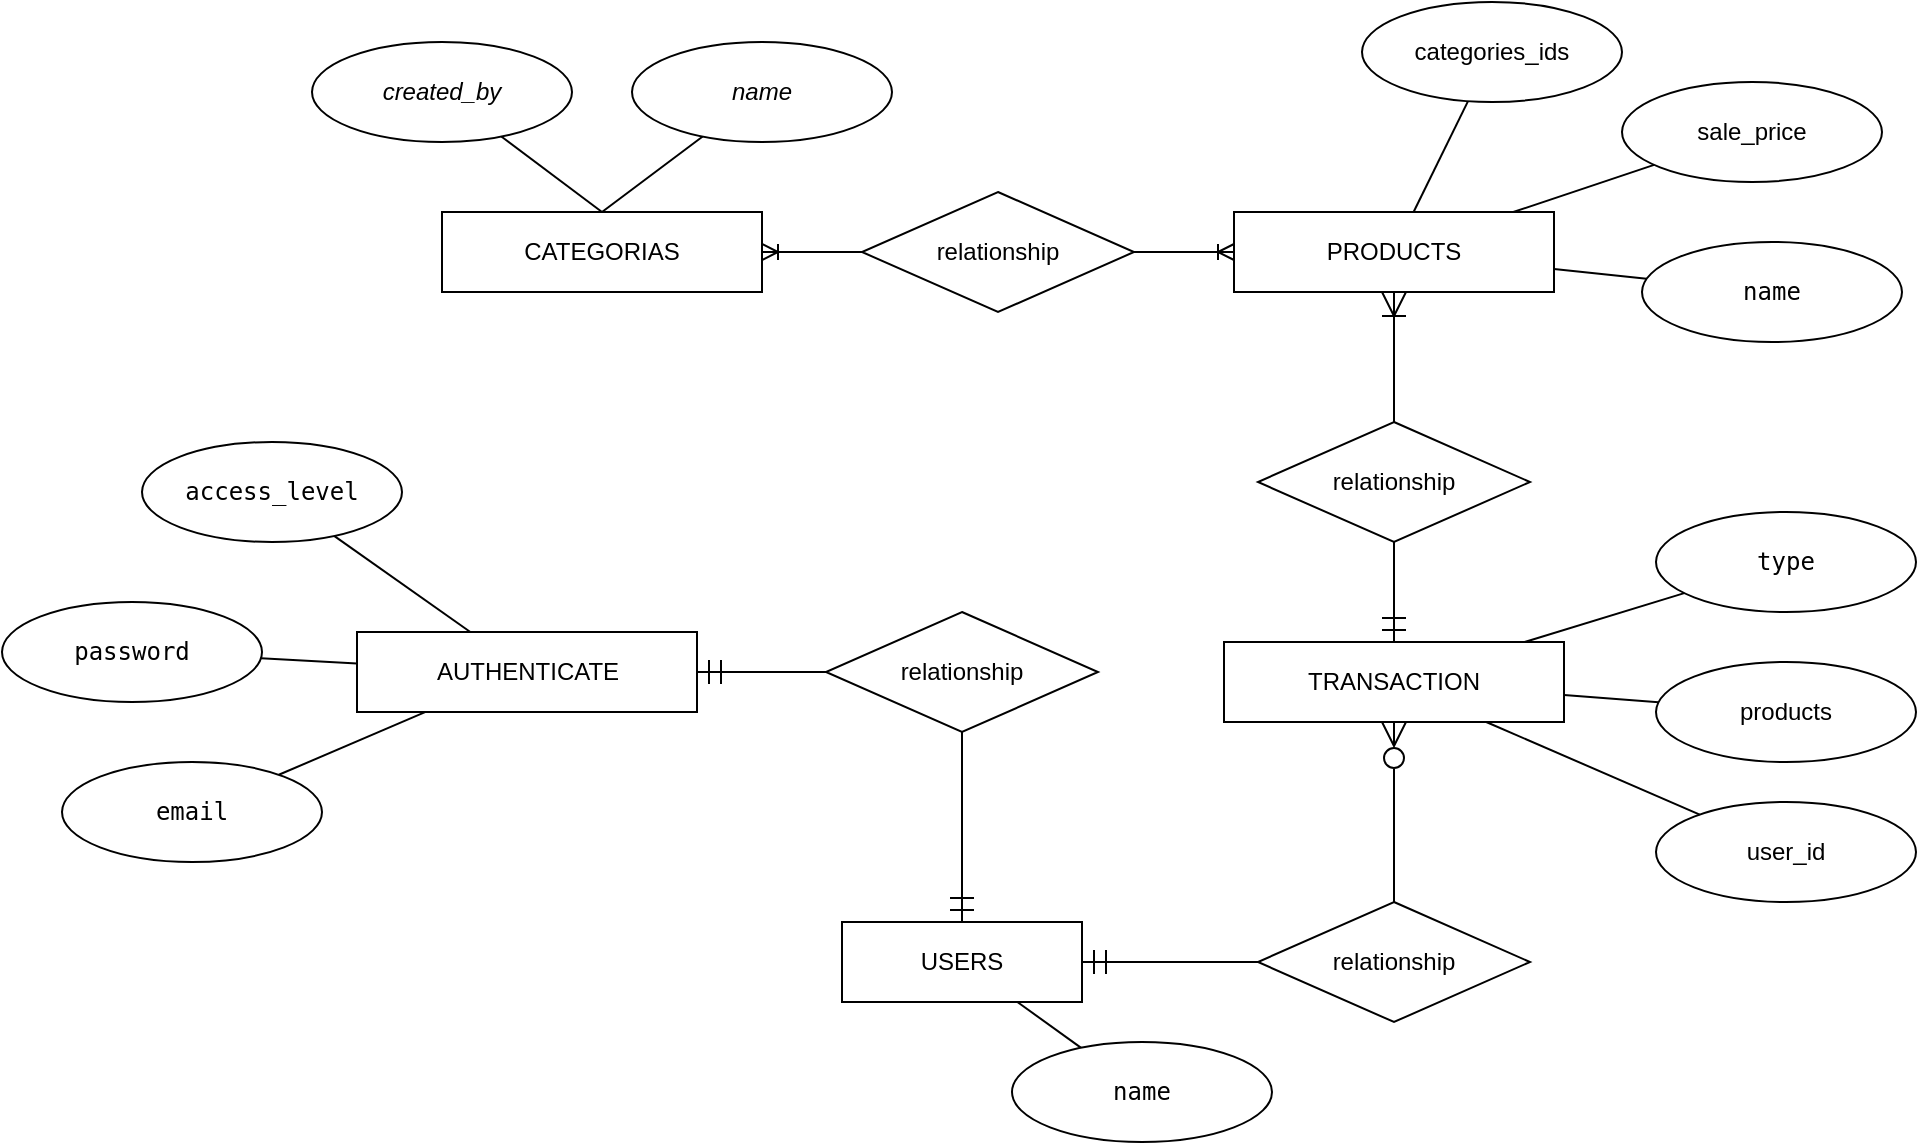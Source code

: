 <mxfile version="20.8.16" type="device"><diagram name="Página-1" id="SvdnRPYxMJ3krHXn9RiO"><mxGraphModel dx="2200" dy="1025" grid="1" gridSize="10" guides="1" tooltips="1" connect="1" arrows="1" fold="1" page="1" pageScale="1" pageWidth="827" pageHeight="1169" math="0" shadow="0"><root><mxCell id="0"/><mxCell id="1" parent="0"/><mxCell id="wTyL-aqdrK1vnBDdF5bI-105" style="edgeStyle=none;rounded=0;orthogonalLoop=1;jettySize=auto;html=1;startArrow=ERmandOne;startFill=0;endArrow=none;endFill=0;startSize=10;endSize=10;" parent="1" source="wTyL-aqdrK1vnBDdF5bI-79" target="wTyL-aqdrK1vnBDdF5bI-104" edge="1"><mxGeometry relative="1" as="geometry"><mxPoint x="319" y="580" as="targetPoint"/></mxGeometry></mxCell><mxCell id="wTyL-aqdrK1vnBDdF5bI-79" value="USERS" style="rounded=0;whiteSpace=wrap;html=1;" parent="1" vertex="1"><mxGeometry x="290" y="740" width="120" height="40" as="geometry"/></mxCell><mxCell id="wTyL-aqdrK1vnBDdF5bI-83" style="rounded=0;orthogonalLoop=1;jettySize=auto;html=1;startArrow=none;startFill=0;endArrow=none;endFill=0;" parent="1" source="wTyL-aqdrK1vnBDdF5bI-82" target="gVKyPZoOk04BtKXPy0Yf-1" edge="1"><mxGeometry relative="1" as="geometry"/></mxCell><mxCell id="wTyL-aqdrK1vnBDdF5bI-82" value="&lt;div style=&quot;text-align: left;&quot;&gt;&lt;pre dir=&quot;ltr&quot; id=&quot;tw-target-text&quot; data-placeholder=&quot;Tradução&quot; class=&quot;tw-data-text tw-text-large tw-ta&quot;&gt;access_level&lt;/pre&gt;&lt;/div&gt;" style="ellipse;whiteSpace=wrap;html=1;rounded=0;" parent="1" vertex="1"><mxGeometry x="-60" y="500" width="130" height="50" as="geometry"/></mxCell><mxCell id="jM7ue7kh2JnD00YcZf3x-1" style="edgeStyle=none;rounded=0;orthogonalLoop=1;jettySize=auto;html=1;entryX=0.75;entryY=0;entryDx=0;entryDy=0;fontSize=10;startArrow=none;startFill=0;endArrow=none;endFill=0;startSize=10;endSize=10;targetPerimeterSpacing=10;" edge="1" parent="1" source="wTyL-aqdrK1vnBDdF5bI-96" target="gVKyPZoOk04BtKXPy0Yf-1"><mxGeometry relative="1" as="geometry"/></mxCell><mxCell id="wTyL-aqdrK1vnBDdF5bI-96" value="&lt;div style=&quot;text-align: left;&quot;&gt;&lt;pre dir=&quot;ltr&quot; id=&quot;tw-target-text&quot; data-placeholder=&quot;Tradução&quot; class=&quot;tw-data-text tw-text-large tw-ta&quot;&gt;email&lt;/pre&gt;&lt;/div&gt;" style="ellipse;whiteSpace=wrap;html=1;rounded=0;" parent="1" vertex="1"><mxGeometry x="-100" y="660" width="130" height="50" as="geometry"/></mxCell><mxCell id="wTyL-aqdrK1vnBDdF5bI-97" style="edgeStyle=none;rounded=0;orthogonalLoop=1;jettySize=auto;html=1;startArrow=none;startFill=0;endArrow=none;endFill=0;" parent="1" source="wTyL-aqdrK1vnBDdF5bI-98" target="wTyL-aqdrK1vnBDdF5bI-79" edge="1"><mxGeometry relative="1" as="geometry"><mxPoint x="26.851" y="546.793" as="sourcePoint"/><mxPoint x="90" y="590" as="targetPoint"/></mxGeometry></mxCell><mxCell id="wTyL-aqdrK1vnBDdF5bI-98" value="&lt;div style=&quot;text-align: left;&quot;&gt;&lt;pre dir=&quot;ltr&quot; id=&quot;tw-target-text&quot; data-placeholder=&quot;Tradução&quot; class=&quot;tw-data-text tw-text-large tw-ta&quot;&gt;name&lt;/pre&gt;&lt;/div&gt;" style="ellipse;whiteSpace=wrap;html=1;rounded=0;" parent="1" vertex="1"><mxGeometry x="375" y="800" width="130" height="50" as="geometry"/></mxCell><mxCell id="wTyL-aqdrK1vnBDdF5bI-99" value="PRODUCTS" style="rounded=0;whiteSpace=wrap;html=1;" parent="1" vertex="1"><mxGeometry x="486" y="385" width="160" height="40" as="geometry"/></mxCell><mxCell id="wTyL-aqdrK1vnBDdF5bI-100" value="TRANSACTION" style="rounded=0;whiteSpace=wrap;html=1;" parent="1" vertex="1"><mxGeometry x="481" y="600" width="170" height="40" as="geometry"/></mxCell><mxCell id="wTyL-aqdrK1vnBDdF5bI-102" style="edgeStyle=none;rounded=0;orthogonalLoop=1;jettySize=auto;html=1;entryX=0.5;entryY=1;entryDx=0;entryDy=0;startArrow=none;startFill=0;endArrow=ERoneToMany;endFill=0;startSize=10;endSize=10;" parent="1" source="wTyL-aqdrK1vnBDdF5bI-101" target="wTyL-aqdrK1vnBDdF5bI-99" edge="1"><mxGeometry relative="1" as="geometry"/></mxCell><mxCell id="wTyL-aqdrK1vnBDdF5bI-103" style="edgeStyle=none;rounded=0;orthogonalLoop=1;jettySize=auto;html=1;entryX=0.5;entryY=0;entryDx=0;entryDy=0;startArrow=none;startFill=0;endArrow=ERmandOne;endFill=0;startSize=10;endSize=10;" parent="1" source="wTyL-aqdrK1vnBDdF5bI-101" target="wTyL-aqdrK1vnBDdF5bI-100" edge="1"><mxGeometry relative="1" as="geometry"/></mxCell><mxCell id="wTyL-aqdrK1vnBDdF5bI-101" value="relationship" style="rhombus;whiteSpace=wrap;html=1;" parent="1" vertex="1"><mxGeometry x="498" y="490" width="136" height="60" as="geometry"/></mxCell><mxCell id="wTyL-aqdrK1vnBDdF5bI-106" style="edgeStyle=none;rounded=0;orthogonalLoop=1;jettySize=auto;html=1;startArrow=none;startFill=0;endArrow=ERzeroToMany;endFill=0;startSize=10;endSize=10;" parent="1" source="wTyL-aqdrK1vnBDdF5bI-104" target="wTyL-aqdrK1vnBDdF5bI-100" edge="1"><mxGeometry relative="1" as="geometry"><mxPoint x="486.0" y="555" as="sourcePoint"/></mxGeometry></mxCell><mxCell id="wTyL-aqdrK1vnBDdF5bI-104" value="relationship" style="rhombus;whiteSpace=wrap;html=1;" parent="1" vertex="1"><mxGeometry x="498" y="730" width="136" height="60" as="geometry"/></mxCell><mxCell id="wTyL-aqdrK1vnBDdF5bI-107" style="rounded=0;orthogonalLoop=1;jettySize=auto;html=1;startArrow=none;startFill=0;endArrow=none;endFill=0;" parent="1" source="wTyL-aqdrK1vnBDdF5bI-108" target="wTyL-aqdrK1vnBDdF5bI-99" edge="1"><mxGeometry relative="1" as="geometry"><mxPoint x="620.996" y="370" as="targetPoint"/></mxGeometry></mxCell><mxCell id="wTyL-aqdrK1vnBDdF5bI-108" value="&lt;div style=&quot;text-align: left;&quot;&gt;&lt;pre dir=&quot;ltr&quot; id=&quot;tw-target-text&quot; data-placeholder=&quot;Tradução&quot; class=&quot;tw-data-text tw-text-large tw-ta&quot;&gt;name&lt;/pre&gt;&lt;/div&gt;" style="ellipse;whiteSpace=wrap;html=1;rounded=0;" parent="1" vertex="1"><mxGeometry x="690" y="400" width="130" height="50" as="geometry"/></mxCell><mxCell id="wTyL-aqdrK1vnBDdF5bI-109" value="sale_price" style="ellipse;whiteSpace=wrap;html=1;rounded=0;" parent="1" vertex="1"><mxGeometry x="680" y="320" width="130" height="50" as="geometry"/></mxCell><mxCell id="wTyL-aqdrK1vnBDdF5bI-110" style="rounded=0;orthogonalLoop=1;jettySize=auto;html=1;startArrow=none;startFill=0;endArrow=none;endFill=0;" parent="1" source="wTyL-aqdrK1vnBDdF5bI-109" target="wTyL-aqdrK1vnBDdF5bI-99" edge="1"><mxGeometry relative="1" as="geometry"><mxPoint x="630.996" y="380" as="targetPoint"/><mxPoint x="688.968" y="342.678" as="sourcePoint"/></mxGeometry></mxCell><mxCell id="wTyL-aqdrK1vnBDdF5bI-111" value="products" style="ellipse;whiteSpace=wrap;html=1;rounded=0;" parent="1" vertex="1"><mxGeometry x="697" y="610" width="130" height="50" as="geometry"/></mxCell><mxCell id="wTyL-aqdrK1vnBDdF5bI-112" value="&lt;div style=&quot;text-align: left;&quot;&gt;&lt;pre dir=&quot;ltr&quot; id=&quot;tw-target-text&quot; data-placeholder=&quot;Tradução&quot; class=&quot;tw-data-text tw-text-large tw-ta&quot;&gt;type&lt;/pre&gt;&lt;/div&gt;" style="ellipse;whiteSpace=wrap;html=1;rounded=0;" parent="1" vertex="1"><mxGeometry x="697" y="535" width="130" height="50" as="geometry"/></mxCell><mxCell id="wTyL-aqdrK1vnBDdF5bI-114" value="user_id" style="ellipse;whiteSpace=wrap;html=1;rounded=0;" parent="1" vertex="1"><mxGeometry x="697" y="680" width="130" height="50" as="geometry"/></mxCell><mxCell id="wTyL-aqdrK1vnBDdF5bI-116" style="rounded=0;orthogonalLoop=1;jettySize=auto;html=1;startArrow=none;startFill=0;endArrow=none;endFill=0;" parent="1" source="wTyL-aqdrK1vnBDdF5bI-100" target="wTyL-aqdrK1vnBDdF5bI-112" edge="1"><mxGeometry relative="1" as="geometry"><mxPoint x="775" y="530" as="targetPoint"/><mxPoint x="536" y="360" as="sourcePoint"/></mxGeometry></mxCell><mxCell id="wTyL-aqdrK1vnBDdF5bI-117" style="rounded=0;orthogonalLoop=1;jettySize=auto;html=1;startArrow=none;startFill=0;endArrow=none;endFill=0;" parent="1" source="wTyL-aqdrK1vnBDdF5bI-100" target="wTyL-aqdrK1vnBDdF5bI-111" edge="1"><mxGeometry relative="1" as="geometry"><mxPoint x="476" y="680" as="targetPoint"/><mxPoint x="533.5" y="650" as="sourcePoint"/></mxGeometry></mxCell><mxCell id="wTyL-aqdrK1vnBDdF5bI-119" style="rounded=0;orthogonalLoop=1;jettySize=auto;html=1;startArrow=none;startFill=0;endArrow=none;endFill=0;" parent="1" source="wTyL-aqdrK1vnBDdF5bI-100" target="wTyL-aqdrK1vnBDdF5bI-114" edge="1"><mxGeometry relative="1" as="geometry"><mxPoint x="636" y="690" as="targetPoint"/><mxPoint x="586" y="660" as="sourcePoint"/></mxGeometry></mxCell><mxCell id="gVKyPZoOk04BtKXPy0Yf-1" value="AUTHENTICATE" style="rounded=0;whiteSpace=wrap;html=1;" parent="1" vertex="1"><mxGeometry x="47.5" y="595" width="170" height="40" as="geometry"/></mxCell><mxCell id="gVKyPZoOk04BtKXPy0Yf-3" style="edgeStyle=orthogonalEdgeStyle;rounded=0;orthogonalLoop=1;jettySize=auto;html=1;endArrow=ERmandOne;endFill=0;endSize=10;startSize=10;" parent="1" source="gVKyPZoOk04BtKXPy0Yf-2" target="wTyL-aqdrK1vnBDdF5bI-79" edge="1"><mxGeometry relative="1" as="geometry"><Array as="points"/></mxGeometry></mxCell><mxCell id="gVKyPZoOk04BtKXPy0Yf-4" style="edgeStyle=orthogonalEdgeStyle;rounded=0;orthogonalLoop=1;jettySize=auto;html=1;endArrow=ERmandOne;endFill=0;endSize=10;startSize=10;" parent="1" source="gVKyPZoOk04BtKXPy0Yf-2" target="gVKyPZoOk04BtKXPy0Yf-1" edge="1"><mxGeometry relative="1" as="geometry"/></mxCell><mxCell id="gVKyPZoOk04BtKXPy0Yf-2" value="relationship" style="rhombus;whiteSpace=wrap;html=1;" parent="1" vertex="1"><mxGeometry x="282" y="585" width="136" height="60" as="geometry"/></mxCell><mxCell id="gVKyPZoOk04BtKXPy0Yf-5" value="&lt;div style=&quot;text-align: left;&quot;&gt;&lt;pre dir=&quot;ltr&quot; id=&quot;tw-target-text&quot; data-placeholder=&quot;Tradução&quot; class=&quot;tw-data-text tw-text-large tw-ta&quot;&gt;password&lt;/pre&gt;&lt;/div&gt;" style="ellipse;whiteSpace=wrap;html=1;rounded=0;" parent="1" vertex="1"><mxGeometry x="-130" y="580" width="130" height="50" as="geometry"/></mxCell><mxCell id="gVKyPZoOk04BtKXPy0Yf-7" style="edgeStyle=none;rounded=0;orthogonalLoop=1;jettySize=auto;html=1;startArrow=none;startFill=0;endArrow=none;endFill=0;" parent="1" source="gVKyPZoOk04BtKXPy0Yf-5" target="gVKyPZoOk04BtKXPy0Yf-1" edge="1"><mxGeometry relative="1" as="geometry"><mxPoint x="265" y="580" as="sourcePoint"/><mxPoint x="170" y="500" as="targetPoint"/></mxGeometry></mxCell><mxCell id="n9FXJrc6YgNsm5DRqA3v-11" style="edgeStyle=none;rounded=0;orthogonalLoop=1;jettySize=auto;html=1;fontSize=10;startArrow=none;startFill=0;endArrow=none;endFill=0;" parent="1" source="n9FXJrc6YgNsm5DRqA3v-10" target="wTyL-aqdrK1vnBDdF5bI-99" edge="1"><mxGeometry relative="1" as="geometry"/></mxCell><mxCell id="n9FXJrc6YgNsm5DRqA3v-10" value="categories_ids" style="ellipse;whiteSpace=wrap;html=1;rounded=0;" parent="1" vertex="1"><mxGeometry x="550" y="280" width="130" height="50" as="geometry"/></mxCell><mxCell id="jM7ue7kh2JnD00YcZf3x-2" style="edgeStyle=none;rounded=0;orthogonalLoop=1;jettySize=auto;html=1;fontSize=10;endArrow=none;endFill=0;startArrow=ERoneToMany;startFill=0;entryX=0;entryY=0.5;entryDx=0;entryDy=0;" edge="1" parent="1" source="jM7ue7kh2JnD00YcZf3x-3" target="jM7ue7kh2JnD00YcZf3x-9"><mxGeometry relative="1" as="geometry"/></mxCell><mxCell id="jM7ue7kh2JnD00YcZf3x-3" value="CATEGORIAS" style="rounded=0;whiteSpace=wrap;html=1;" vertex="1" parent="1"><mxGeometry x="90" y="385" width="160" height="40" as="geometry"/></mxCell><mxCell id="jM7ue7kh2JnD00YcZf3x-4" style="rounded=0;orthogonalLoop=1;jettySize=auto;html=1;fontSize=10;endArrow=none;endFill=0;entryX=0.5;entryY=0;entryDx=0;entryDy=0;" edge="1" parent="1" source="jM7ue7kh2JnD00YcZf3x-5" target="jM7ue7kh2JnD00YcZf3x-3"><mxGeometry relative="1" as="geometry"/></mxCell><mxCell id="jM7ue7kh2JnD00YcZf3x-5" value="&lt;i&gt;name&lt;/i&gt;" style="ellipse;whiteSpace=wrap;html=1;rounded=0;" vertex="1" parent="1"><mxGeometry x="185" y="300" width="130" height="50" as="geometry"/></mxCell><mxCell id="jM7ue7kh2JnD00YcZf3x-6" style="rounded=0;orthogonalLoop=1;jettySize=auto;html=1;fontSize=10;endArrow=none;endFill=0;entryX=0.5;entryY=0;entryDx=0;entryDy=0;" edge="1" parent="1" source="jM7ue7kh2JnD00YcZf3x-7" target="jM7ue7kh2JnD00YcZf3x-3"><mxGeometry relative="1" as="geometry"/></mxCell><mxCell id="jM7ue7kh2JnD00YcZf3x-7" value="&lt;i&gt;created_by&lt;/i&gt;" style="ellipse;whiteSpace=wrap;html=1;rounded=0;" vertex="1" parent="1"><mxGeometry x="25" y="300" width="130" height="50" as="geometry"/></mxCell><mxCell id="jM7ue7kh2JnD00YcZf3x-8" style="edgeStyle=none;rounded=0;orthogonalLoop=1;jettySize=auto;html=1;fontSize=10;startArrow=none;startFill=0;endArrow=ERoneToMany;endFill=0;" edge="1" parent="1" source="jM7ue7kh2JnD00YcZf3x-9" target="wTyL-aqdrK1vnBDdF5bI-99"><mxGeometry relative="1" as="geometry"><mxPoint x="481" y="405" as="targetPoint"/></mxGeometry></mxCell><mxCell id="jM7ue7kh2JnD00YcZf3x-9" value="relationship" style="rhombus;whiteSpace=wrap;html=1;" vertex="1" parent="1"><mxGeometry x="300" y="375" width="136" height="60" as="geometry"/></mxCell></root></mxGraphModel></diagram></mxfile>